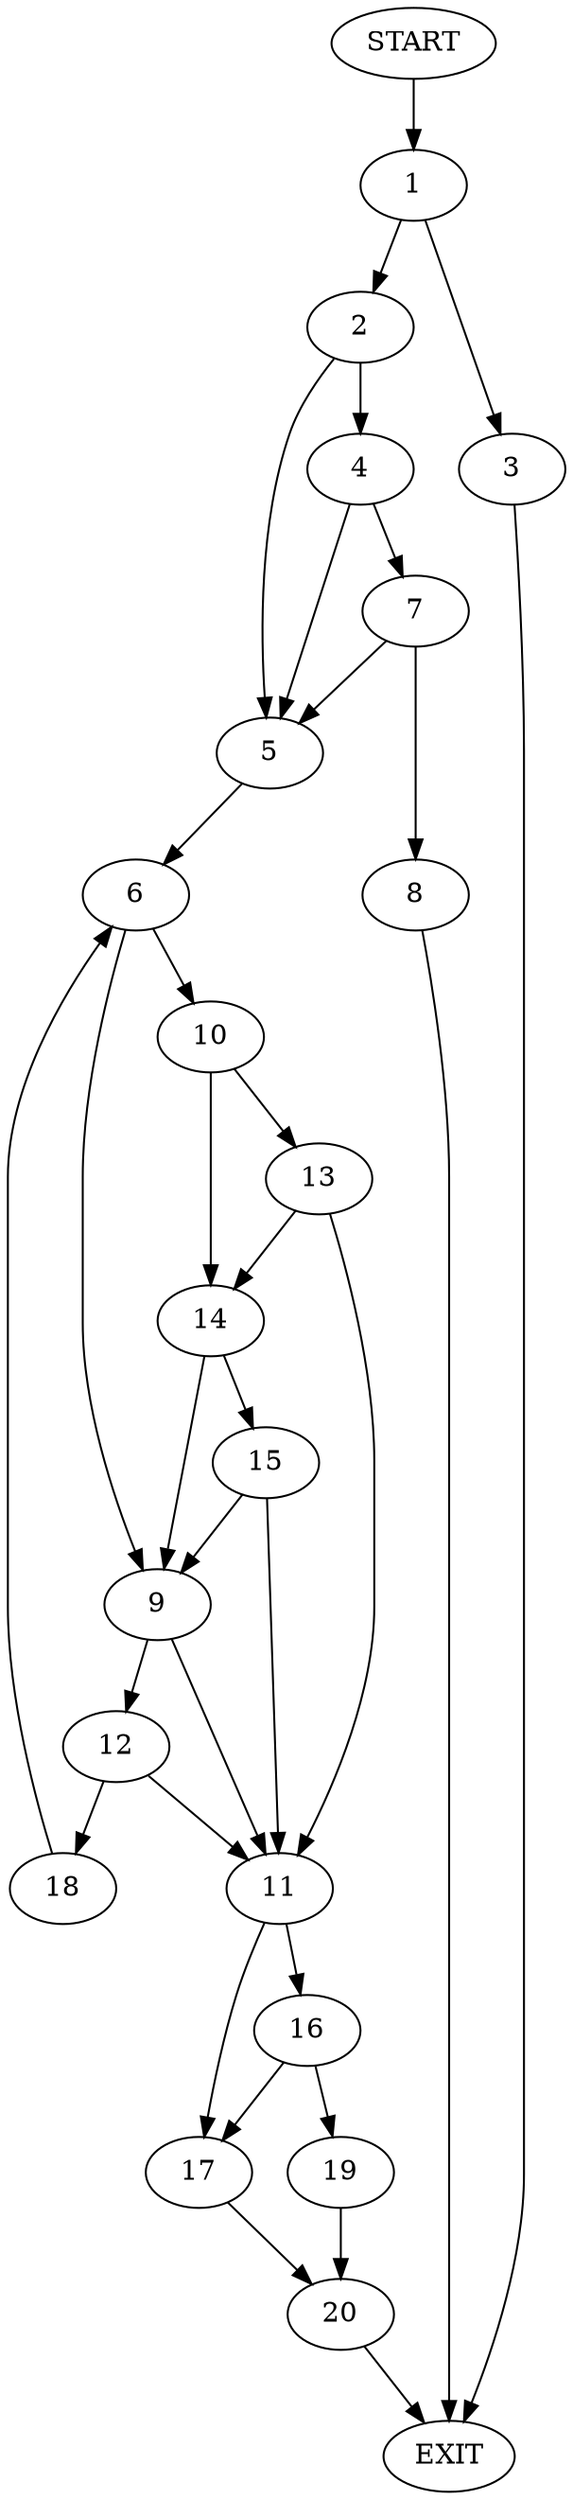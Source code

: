 digraph {
0 [label="START"]
21 [label="EXIT"]
0 -> 1
1 -> 2
1 -> 3
3 -> 21
2 -> 4
2 -> 5
5 -> 6
4 -> 5
4 -> 7
7 -> 5
7 -> 8
8 -> 21
6 -> 9
6 -> 10
9 -> 11
9 -> 12
10 -> 13
10 -> 14
14 -> 9
14 -> 15
13 -> 11
13 -> 14
11 -> 16
11 -> 17
15 -> 9
15 -> 11
12 -> 11
12 -> 18
18 -> 6
16 -> 19
16 -> 17
17 -> 20
19 -> 20
20 -> 21
}
